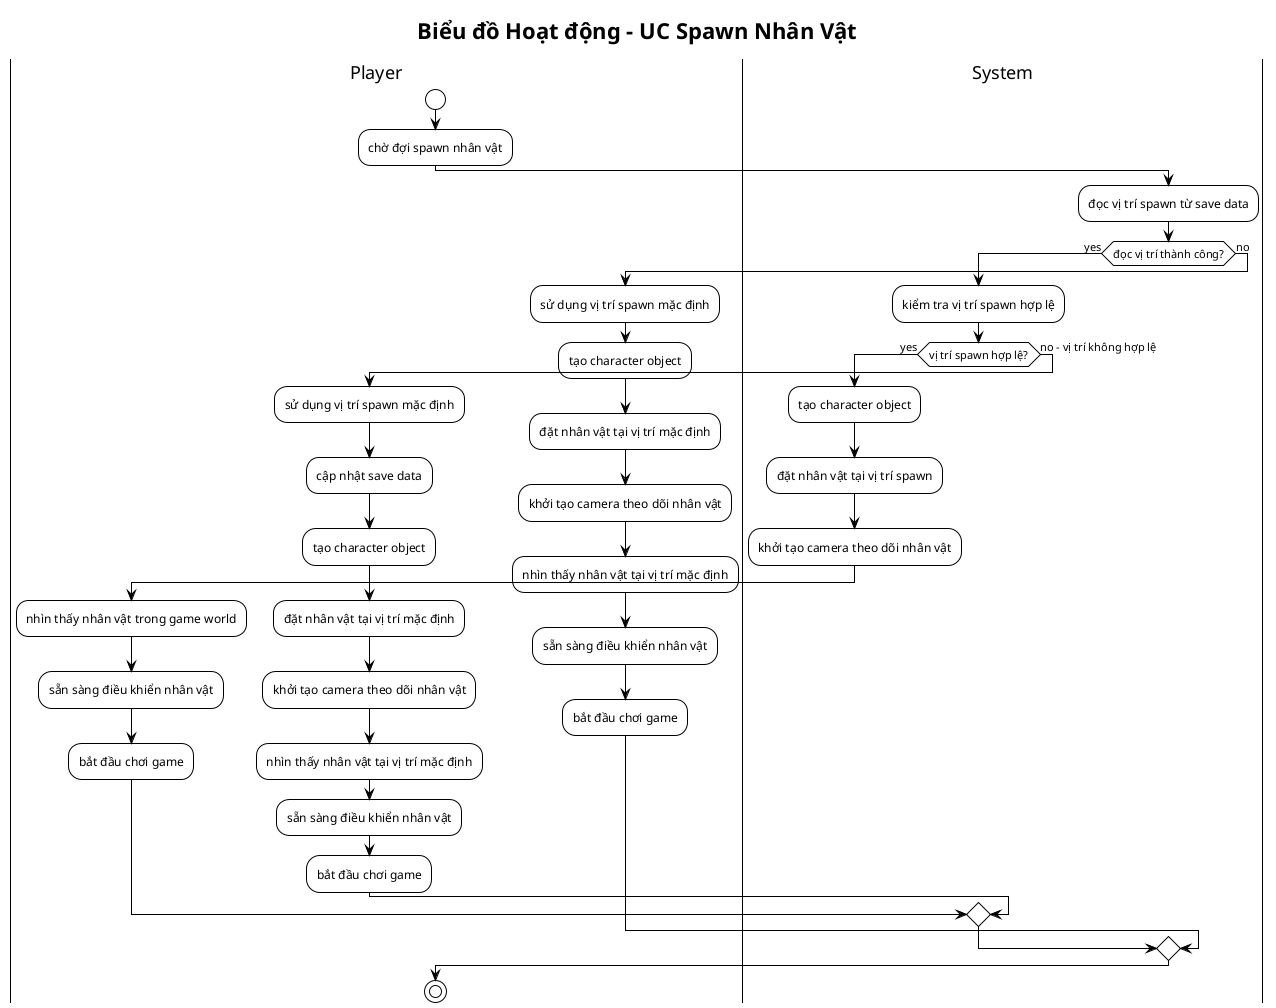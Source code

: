 @startuml Activity_UC4_Spawn_Nhan_Vat
!theme plain

title Biểu đồ Hoạt động - UC Spawn Nhân Vật

|Player|
start
:chờ đợi spawn nhân vật;

|System|
:đọc vị trí spawn từ save data;

if (đọc vị trí thành công?) then (yes)
  :kiểm tra vị trí spawn hợp lệ;
  
  if (vị trí spawn hợp lệ?) then (yes)
    :tạo character object;
    :đặt nhân vật tại vị trí spawn;
    :khởi tạo camera theo dõi nhân vật;
    
    |Player|
    :nhìn thấy nhân vật trong game world;
    :sẵn sàng điều khiển nhân vật;
    :bắt đầu chơi game;
    
  else (no - vị trí không hợp lệ)
    :sử dụng vị trí spawn mặc định;
    :cập nhật save data;
    :tạo character object;
    :đặt nhân vật tại vị trí mặc định;
    :khởi tạo camera theo dõi nhân vật;
    
    |Player|
    :nhìn thấy nhân vật tại vị trí mặc định;
    :sẵn sàng điều khiển nhân vật;
    :bắt đầu chơi game;
  endif
  
else (no)
  :sử dụng vị trí spawn mặc định;
  :tạo character object;
  :đặt nhân vật tại vị trí mặc định;
  :khởi tạo camera theo dõi nhân vật;
  
  |Player|
  :nhìn thấy nhân vật tại vị trí mặc định;
  :sẵn sàng điều khiển nhân vật;
  :bắt đầu chơi game;
endif

stop

@enduml


